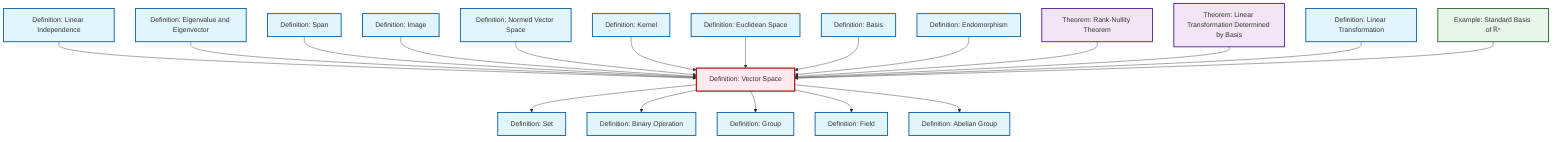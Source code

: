 graph TD
    classDef definition fill:#e1f5fe,stroke:#01579b,stroke-width:2px
    classDef theorem fill:#f3e5f5,stroke:#4a148c,stroke-width:2px
    classDef axiom fill:#fff3e0,stroke:#e65100,stroke-width:2px
    classDef example fill:#e8f5e9,stroke:#1b5e20,stroke-width:2px
    classDef current fill:#ffebee,stroke:#b71c1c,stroke-width:3px
    def-set["Definition: Set"]:::definition
    def-linear-independence["Definition: Linear Independence"]:::definition
    def-span["Definition: Span"]:::definition
    def-binary-operation["Definition: Binary Operation"]:::definition
    ex-standard-basis-rn["Example: Standard Basis of ℝⁿ"]:::example
    def-image["Definition: Image"]:::definition
    def-normed-vector-space["Definition: Normed Vector Space"]:::definition
    def-vector-space["Definition: Vector Space"]:::definition
    def-abelian-group["Definition: Abelian Group"]:::definition
    def-endomorphism["Definition: Endomorphism"]:::definition
    def-group["Definition: Group"]:::definition
    def-euclidean-space["Definition: Euclidean Space"]:::definition
    def-linear-transformation["Definition: Linear Transformation"]:::definition
    thm-linear-transformation-basis["Theorem: Linear Transformation Determined by Basis"]:::theorem
    def-basis["Definition: Basis"]:::definition
    def-kernel["Definition: Kernel"]:::definition
    def-field["Definition: Field"]:::definition
    thm-rank-nullity["Theorem: Rank-Nullity Theorem"]:::theorem
    def-eigenvalue-eigenvector["Definition: Eigenvalue and Eigenvector"]:::definition
    def-vector-space --> def-set
    def-linear-independence --> def-vector-space
    def-eigenvalue-eigenvector --> def-vector-space
    def-span --> def-vector-space
    def-image --> def-vector-space
    def-vector-space --> def-binary-operation
    def-normed-vector-space --> def-vector-space
    def-kernel --> def-vector-space
    def-vector-space --> def-group
    def-vector-space --> def-field
    def-euclidean-space --> def-vector-space
    def-basis --> def-vector-space
    def-endomorphism --> def-vector-space
    thm-rank-nullity --> def-vector-space
    thm-linear-transformation-basis --> def-vector-space
    def-linear-transformation --> def-vector-space
    ex-standard-basis-rn --> def-vector-space
    def-vector-space --> def-abelian-group
    class def-vector-space current